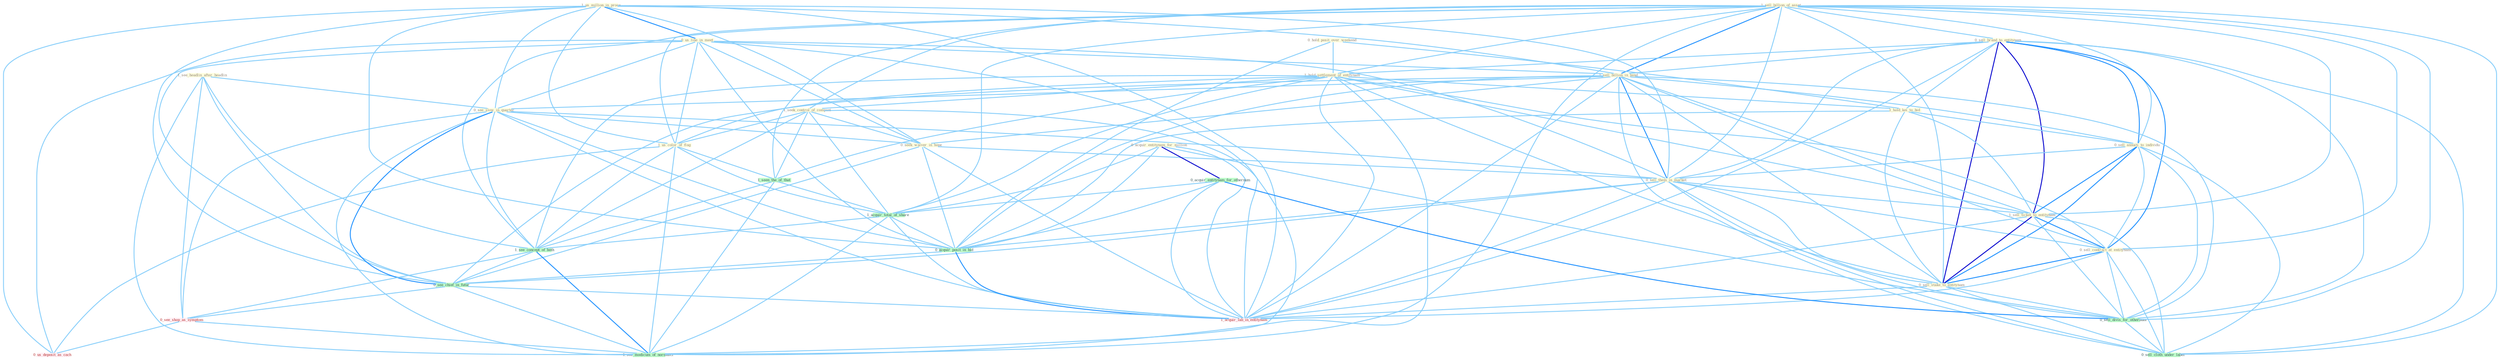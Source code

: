 Graph G{ 
    node
    [shape=polygon,style=filled,width=.5,height=.06,color="#BDFCC9",fixedsize=true,fontsize=4,
    fontcolor="#2f4f4f"];
    {node
    [color="#ffffe0", fontcolor="#8b7d6b"] "1_sell_billion_of_asset " "0_sell_brand_to_entitynam " "1_us_million_in_proce " "0_us_line_in_meet " "1_see_headlin_after_headlin " "1_sell_billion_in_bond " "0_hold_posit_over_weekend " "1_hold_settlement_of_entitynam " "0_see_slow_in_quarter " "1_seek_control_of_compani " "1_us_color_of_flag " "1_hold_kei_to_bid " "0_seek_waiver_in_hope " "0_sell_annuiti_to_individu " "0_sell_them_in_market " "1_sell_ticket_to_entitynam " "0_acquir_entitynam_for_million " "0_sell_contract_at_entitynam " "0_sell_stake_to_entitynam "}
{node [color="#fff0f5", fontcolor="#b22222"] "0_see_shop_as_symptom " "1_acquir_lab_in_entitynam " "0_us_deposit_as_cach "}
edge [color="#B0E2FF"];

	"1_sell_billion_of_asset " -- "0_sell_brand_to_entitynam " [w="1", color="#87cefa" ];
	"1_sell_billion_of_asset " -- "1_sell_billion_in_bond " [w="2", color="#1e90ff" , len=0.8];
	"1_sell_billion_of_asset " -- "1_hold_settlement_of_entitynam " [w="1", color="#87cefa" ];
	"1_sell_billion_of_asset " -- "1_seek_control_of_compani " [w="1", color="#87cefa" ];
	"1_sell_billion_of_asset " -- "1_us_color_of_flag " [w="1", color="#87cefa" ];
	"1_sell_billion_of_asset " -- "0_sell_annuiti_to_individu " [w="1", color="#87cefa" ];
	"1_sell_billion_of_asset " -- "0_sell_them_in_market " [w="1", color="#87cefa" ];
	"1_sell_billion_of_asset " -- "1_sell_ticket_to_entitynam " [w="1", color="#87cefa" ];
	"1_sell_billion_of_asset " -- "0_sell_contract_at_entitynam " [w="1", color="#87cefa" ];
	"1_sell_billion_of_asset " -- "0_sell_stake_to_entitynam " [w="1", color="#87cefa" ];
	"1_sell_billion_of_asset " -- "1_seen_the_of_that " [w="1", color="#87cefa" ];
	"1_sell_billion_of_asset " -- "0_sell_divis_for_othernum " [w="1", color="#87cefa" ];
	"1_sell_billion_of_asset " -- "1_acquir_total_of_share " [w="1", color="#87cefa" ];
	"1_sell_billion_of_asset " -- "0_sell_cloth_under_label " [w="1", color="#87cefa" ];
	"1_sell_billion_of_asset " -- "1_see_concept_of_both " [w="1", color="#87cefa" ];
	"1_sell_billion_of_asset " -- "1_see_modicum_of_normalci " [w="1", color="#87cefa" ];
	"0_sell_brand_to_entitynam " -- "1_sell_billion_in_bond " [w="1", color="#87cefa" ];
	"0_sell_brand_to_entitynam " -- "1_hold_settlement_of_entitynam " [w="1", color="#87cefa" ];
	"0_sell_brand_to_entitynam " -- "1_hold_kei_to_bid " [w="1", color="#87cefa" ];
	"0_sell_brand_to_entitynam " -- "0_sell_annuiti_to_individu " [w="2", color="#1e90ff" , len=0.8];
	"0_sell_brand_to_entitynam " -- "0_sell_them_in_market " [w="1", color="#87cefa" ];
	"0_sell_brand_to_entitynam " -- "1_sell_ticket_to_entitynam " [w="3", color="#0000cd" , len=0.6];
	"0_sell_brand_to_entitynam " -- "0_sell_contract_at_entitynam " [w="2", color="#1e90ff" , len=0.8];
	"0_sell_brand_to_entitynam " -- "0_sell_stake_to_entitynam " [w="3", color="#0000cd" , len=0.6];
	"0_sell_brand_to_entitynam " -- "0_sell_divis_for_othernum " [w="1", color="#87cefa" ];
	"0_sell_brand_to_entitynam " -- "0_sell_cloth_under_label " [w="1", color="#87cefa" ];
	"0_sell_brand_to_entitynam " -- "1_acquir_lab_in_entitynam " [w="1", color="#87cefa" ];
	"1_us_million_in_proce " -- "0_us_line_in_meet " [w="2", color="#1e90ff" , len=0.8];
	"1_us_million_in_proce " -- "1_sell_billion_in_bond " [w="1", color="#87cefa" ];
	"1_us_million_in_proce " -- "0_see_slow_in_quarter " [w="1", color="#87cefa" ];
	"1_us_million_in_proce " -- "1_us_color_of_flag " [w="1", color="#87cefa" ];
	"1_us_million_in_proce " -- "0_seek_waiver_in_hope " [w="1", color="#87cefa" ];
	"1_us_million_in_proce " -- "0_sell_them_in_market " [w="1", color="#87cefa" ];
	"1_us_million_in_proce " -- "0_acquir_posit_in_bid " [w="1", color="#87cefa" ];
	"1_us_million_in_proce " -- "0_see_chief_in_futur " [w="1", color="#87cefa" ];
	"1_us_million_in_proce " -- "1_acquir_lab_in_entitynam " [w="1", color="#87cefa" ];
	"1_us_million_in_proce " -- "0_us_deposit_as_cach " [w="1", color="#87cefa" ];
	"0_us_line_in_meet " -- "1_sell_billion_in_bond " [w="1", color="#87cefa" ];
	"0_us_line_in_meet " -- "0_see_slow_in_quarter " [w="1", color="#87cefa" ];
	"0_us_line_in_meet " -- "1_us_color_of_flag " [w="1", color="#87cefa" ];
	"0_us_line_in_meet " -- "0_seek_waiver_in_hope " [w="1", color="#87cefa" ];
	"0_us_line_in_meet " -- "0_sell_them_in_market " [w="1", color="#87cefa" ];
	"0_us_line_in_meet " -- "0_acquir_posit_in_bid " [w="1", color="#87cefa" ];
	"0_us_line_in_meet " -- "0_see_chief_in_futur " [w="1", color="#87cefa" ];
	"0_us_line_in_meet " -- "1_acquir_lab_in_entitynam " [w="1", color="#87cefa" ];
	"0_us_line_in_meet " -- "0_us_deposit_as_cach " [w="1", color="#87cefa" ];
	"1_see_headlin_after_headlin " -- "0_see_slow_in_quarter " [w="1", color="#87cefa" ];
	"1_see_headlin_after_headlin " -- "1_see_concept_of_both " [w="1", color="#87cefa" ];
	"1_see_headlin_after_headlin " -- "0_see_chief_in_futur " [w="1", color="#87cefa" ];
	"1_see_headlin_after_headlin " -- "0_see_shop_as_symptom " [w="1", color="#87cefa" ];
	"1_see_headlin_after_headlin " -- "1_see_modicum_of_normalci " [w="1", color="#87cefa" ];
	"1_sell_billion_in_bond " -- "0_see_slow_in_quarter " [w="1", color="#87cefa" ];
	"1_sell_billion_in_bond " -- "0_seek_waiver_in_hope " [w="1", color="#87cefa" ];
	"1_sell_billion_in_bond " -- "0_sell_annuiti_to_individu " [w="1", color="#87cefa" ];
	"1_sell_billion_in_bond " -- "0_sell_them_in_market " [w="2", color="#1e90ff" , len=0.8];
	"1_sell_billion_in_bond " -- "1_sell_ticket_to_entitynam " [w="1", color="#87cefa" ];
	"1_sell_billion_in_bond " -- "0_sell_contract_at_entitynam " [w="1", color="#87cefa" ];
	"1_sell_billion_in_bond " -- "0_sell_stake_to_entitynam " [w="1", color="#87cefa" ];
	"1_sell_billion_in_bond " -- "0_sell_divis_for_othernum " [w="1", color="#87cefa" ];
	"1_sell_billion_in_bond " -- "0_sell_cloth_under_label " [w="1", color="#87cefa" ];
	"1_sell_billion_in_bond " -- "0_acquir_posit_in_bid " [w="1", color="#87cefa" ];
	"1_sell_billion_in_bond " -- "0_see_chief_in_futur " [w="1", color="#87cefa" ];
	"1_sell_billion_in_bond " -- "1_acquir_lab_in_entitynam " [w="1", color="#87cefa" ];
	"0_hold_posit_over_weekend " -- "1_hold_settlement_of_entitynam " [w="1", color="#87cefa" ];
	"0_hold_posit_over_weekend " -- "1_hold_kei_to_bid " [w="1", color="#87cefa" ];
	"0_hold_posit_over_weekend " -- "0_acquir_posit_in_bid " [w="1", color="#87cefa" ];
	"1_hold_settlement_of_entitynam " -- "1_seek_control_of_compani " [w="1", color="#87cefa" ];
	"1_hold_settlement_of_entitynam " -- "1_us_color_of_flag " [w="1", color="#87cefa" ];
	"1_hold_settlement_of_entitynam " -- "1_hold_kei_to_bid " [w="1", color="#87cefa" ];
	"1_hold_settlement_of_entitynam " -- "1_sell_ticket_to_entitynam " [w="1", color="#87cefa" ];
	"1_hold_settlement_of_entitynam " -- "0_sell_contract_at_entitynam " [w="1", color="#87cefa" ];
	"1_hold_settlement_of_entitynam " -- "0_sell_stake_to_entitynam " [w="1", color="#87cefa" ];
	"1_hold_settlement_of_entitynam " -- "1_seen_the_of_that " [w="1", color="#87cefa" ];
	"1_hold_settlement_of_entitynam " -- "1_acquir_total_of_share " [w="1", color="#87cefa" ];
	"1_hold_settlement_of_entitynam " -- "1_see_concept_of_both " [w="1", color="#87cefa" ];
	"1_hold_settlement_of_entitynam " -- "1_acquir_lab_in_entitynam " [w="1", color="#87cefa" ];
	"1_hold_settlement_of_entitynam " -- "1_see_modicum_of_normalci " [w="1", color="#87cefa" ];
	"0_see_slow_in_quarter " -- "0_seek_waiver_in_hope " [w="1", color="#87cefa" ];
	"0_see_slow_in_quarter " -- "0_sell_them_in_market " [w="1", color="#87cefa" ];
	"0_see_slow_in_quarter " -- "0_acquir_posit_in_bid " [w="1", color="#87cefa" ];
	"0_see_slow_in_quarter " -- "1_see_concept_of_both " [w="1", color="#87cefa" ];
	"0_see_slow_in_quarter " -- "0_see_chief_in_futur " [w="2", color="#1e90ff" , len=0.8];
	"0_see_slow_in_quarter " -- "0_see_shop_as_symptom " [w="1", color="#87cefa" ];
	"0_see_slow_in_quarter " -- "1_acquir_lab_in_entitynam " [w="1", color="#87cefa" ];
	"0_see_slow_in_quarter " -- "1_see_modicum_of_normalci " [w="1", color="#87cefa" ];
	"1_seek_control_of_compani " -- "1_us_color_of_flag " [w="1", color="#87cefa" ];
	"1_seek_control_of_compani " -- "0_seek_waiver_in_hope " [w="1", color="#87cefa" ];
	"1_seek_control_of_compani " -- "1_seen_the_of_that " [w="1", color="#87cefa" ];
	"1_seek_control_of_compani " -- "1_acquir_total_of_share " [w="1", color="#87cefa" ];
	"1_seek_control_of_compani " -- "1_see_concept_of_both " [w="1", color="#87cefa" ];
	"1_seek_control_of_compani " -- "1_see_modicum_of_normalci " [w="1", color="#87cefa" ];
	"1_us_color_of_flag " -- "1_seen_the_of_that " [w="1", color="#87cefa" ];
	"1_us_color_of_flag " -- "1_acquir_total_of_share " [w="1", color="#87cefa" ];
	"1_us_color_of_flag " -- "1_see_concept_of_both " [w="1", color="#87cefa" ];
	"1_us_color_of_flag " -- "0_us_deposit_as_cach " [w="1", color="#87cefa" ];
	"1_us_color_of_flag " -- "1_see_modicum_of_normalci " [w="1", color="#87cefa" ];
	"1_hold_kei_to_bid " -- "0_sell_annuiti_to_individu " [w="1", color="#87cefa" ];
	"1_hold_kei_to_bid " -- "1_sell_ticket_to_entitynam " [w="1", color="#87cefa" ];
	"1_hold_kei_to_bid " -- "0_sell_stake_to_entitynam " [w="1", color="#87cefa" ];
	"1_hold_kei_to_bid " -- "0_acquir_posit_in_bid " [w="1", color="#87cefa" ];
	"0_seek_waiver_in_hope " -- "0_sell_them_in_market " [w="1", color="#87cefa" ];
	"0_seek_waiver_in_hope " -- "0_acquir_posit_in_bid " [w="1", color="#87cefa" ];
	"0_seek_waiver_in_hope " -- "0_see_chief_in_futur " [w="1", color="#87cefa" ];
	"0_seek_waiver_in_hope " -- "1_acquir_lab_in_entitynam " [w="1", color="#87cefa" ];
	"0_sell_annuiti_to_individu " -- "0_sell_them_in_market " [w="1", color="#87cefa" ];
	"0_sell_annuiti_to_individu " -- "1_sell_ticket_to_entitynam " [w="2", color="#1e90ff" , len=0.8];
	"0_sell_annuiti_to_individu " -- "0_sell_contract_at_entitynam " [w="1", color="#87cefa" ];
	"0_sell_annuiti_to_individu " -- "0_sell_stake_to_entitynam " [w="2", color="#1e90ff" , len=0.8];
	"0_sell_annuiti_to_individu " -- "0_sell_divis_for_othernum " [w="1", color="#87cefa" ];
	"0_sell_annuiti_to_individu " -- "0_sell_cloth_under_label " [w="1", color="#87cefa" ];
	"0_sell_them_in_market " -- "1_sell_ticket_to_entitynam " [w="1", color="#87cefa" ];
	"0_sell_them_in_market " -- "0_sell_contract_at_entitynam " [w="1", color="#87cefa" ];
	"0_sell_them_in_market " -- "0_sell_stake_to_entitynam " [w="1", color="#87cefa" ];
	"0_sell_them_in_market " -- "0_sell_divis_for_othernum " [w="1", color="#87cefa" ];
	"0_sell_them_in_market " -- "0_sell_cloth_under_label " [w="1", color="#87cefa" ];
	"0_sell_them_in_market " -- "0_acquir_posit_in_bid " [w="1", color="#87cefa" ];
	"0_sell_them_in_market " -- "0_see_chief_in_futur " [w="1", color="#87cefa" ];
	"0_sell_them_in_market " -- "1_acquir_lab_in_entitynam " [w="1", color="#87cefa" ];
	"1_sell_ticket_to_entitynam " -- "0_sell_contract_at_entitynam " [w="2", color="#1e90ff" , len=0.8];
	"1_sell_ticket_to_entitynam " -- "0_sell_stake_to_entitynam " [w="3", color="#0000cd" , len=0.6];
	"1_sell_ticket_to_entitynam " -- "0_sell_divis_for_othernum " [w="1", color="#87cefa" ];
	"1_sell_ticket_to_entitynam " -- "0_sell_cloth_under_label " [w="1", color="#87cefa" ];
	"1_sell_ticket_to_entitynam " -- "1_acquir_lab_in_entitynam " [w="1", color="#87cefa" ];
	"0_acquir_entitynam_for_million " -- "0_acquir_entitynam_for_othernum " [w="3", color="#0000cd" , len=0.6];
	"0_acquir_entitynam_for_million " -- "0_sell_divis_for_othernum " [w="1", color="#87cefa" ];
	"0_acquir_entitynam_for_million " -- "1_acquir_total_of_share " [w="1", color="#87cefa" ];
	"0_acquir_entitynam_for_million " -- "0_acquir_posit_in_bid " [w="1", color="#87cefa" ];
	"0_acquir_entitynam_for_million " -- "1_acquir_lab_in_entitynam " [w="1", color="#87cefa" ];
	"0_sell_contract_at_entitynam " -- "0_sell_stake_to_entitynam " [w="2", color="#1e90ff" , len=0.8];
	"0_sell_contract_at_entitynam " -- "0_sell_divis_for_othernum " [w="1", color="#87cefa" ];
	"0_sell_contract_at_entitynam " -- "0_sell_cloth_under_label " [w="1", color="#87cefa" ];
	"0_sell_contract_at_entitynam " -- "1_acquir_lab_in_entitynam " [w="1", color="#87cefa" ];
	"0_sell_stake_to_entitynam " -- "0_sell_divis_for_othernum " [w="1", color="#87cefa" ];
	"0_sell_stake_to_entitynam " -- "0_sell_cloth_under_label " [w="1", color="#87cefa" ];
	"0_sell_stake_to_entitynam " -- "1_acquir_lab_in_entitynam " [w="1", color="#87cefa" ];
	"0_acquir_entitynam_for_othernum " -- "0_sell_divis_for_othernum " [w="2", color="#1e90ff" , len=0.8];
	"0_acquir_entitynam_for_othernum " -- "1_acquir_total_of_share " [w="1", color="#87cefa" ];
	"0_acquir_entitynam_for_othernum " -- "0_acquir_posit_in_bid " [w="1", color="#87cefa" ];
	"0_acquir_entitynam_for_othernum " -- "1_acquir_lab_in_entitynam " [w="1", color="#87cefa" ];
	"1_seen_the_of_that " -- "1_acquir_total_of_share " [w="1", color="#87cefa" ];
	"1_seen_the_of_that " -- "1_see_concept_of_both " [w="1", color="#87cefa" ];
	"1_seen_the_of_that " -- "1_see_modicum_of_normalci " [w="1", color="#87cefa" ];
	"0_sell_divis_for_othernum " -- "0_sell_cloth_under_label " [w="1", color="#87cefa" ];
	"1_acquir_total_of_share " -- "0_acquir_posit_in_bid " [w="1", color="#87cefa" ];
	"1_acquir_total_of_share " -- "1_see_concept_of_both " [w="1", color="#87cefa" ];
	"1_acquir_total_of_share " -- "1_acquir_lab_in_entitynam " [w="1", color="#87cefa" ];
	"1_acquir_total_of_share " -- "1_see_modicum_of_normalci " [w="1", color="#87cefa" ];
	"0_acquir_posit_in_bid " -- "0_see_chief_in_futur " [w="1", color="#87cefa" ];
	"0_acquir_posit_in_bid " -- "1_acquir_lab_in_entitynam " [w="2", color="#1e90ff" , len=0.8];
	"1_see_concept_of_both " -- "0_see_chief_in_futur " [w="1", color="#87cefa" ];
	"1_see_concept_of_both " -- "0_see_shop_as_symptom " [w="1", color="#87cefa" ];
	"1_see_concept_of_both " -- "1_see_modicum_of_normalci " [w="2", color="#1e90ff" , len=0.8];
	"0_see_chief_in_futur " -- "0_see_shop_as_symptom " [w="1", color="#87cefa" ];
	"0_see_chief_in_futur " -- "1_acquir_lab_in_entitynam " [w="1", color="#87cefa" ];
	"0_see_chief_in_futur " -- "1_see_modicum_of_normalci " [w="1", color="#87cefa" ];
	"0_see_shop_as_symptom " -- "0_us_deposit_as_cach " [w="1", color="#87cefa" ];
	"0_see_shop_as_symptom " -- "1_see_modicum_of_normalci " [w="1", color="#87cefa" ];
}